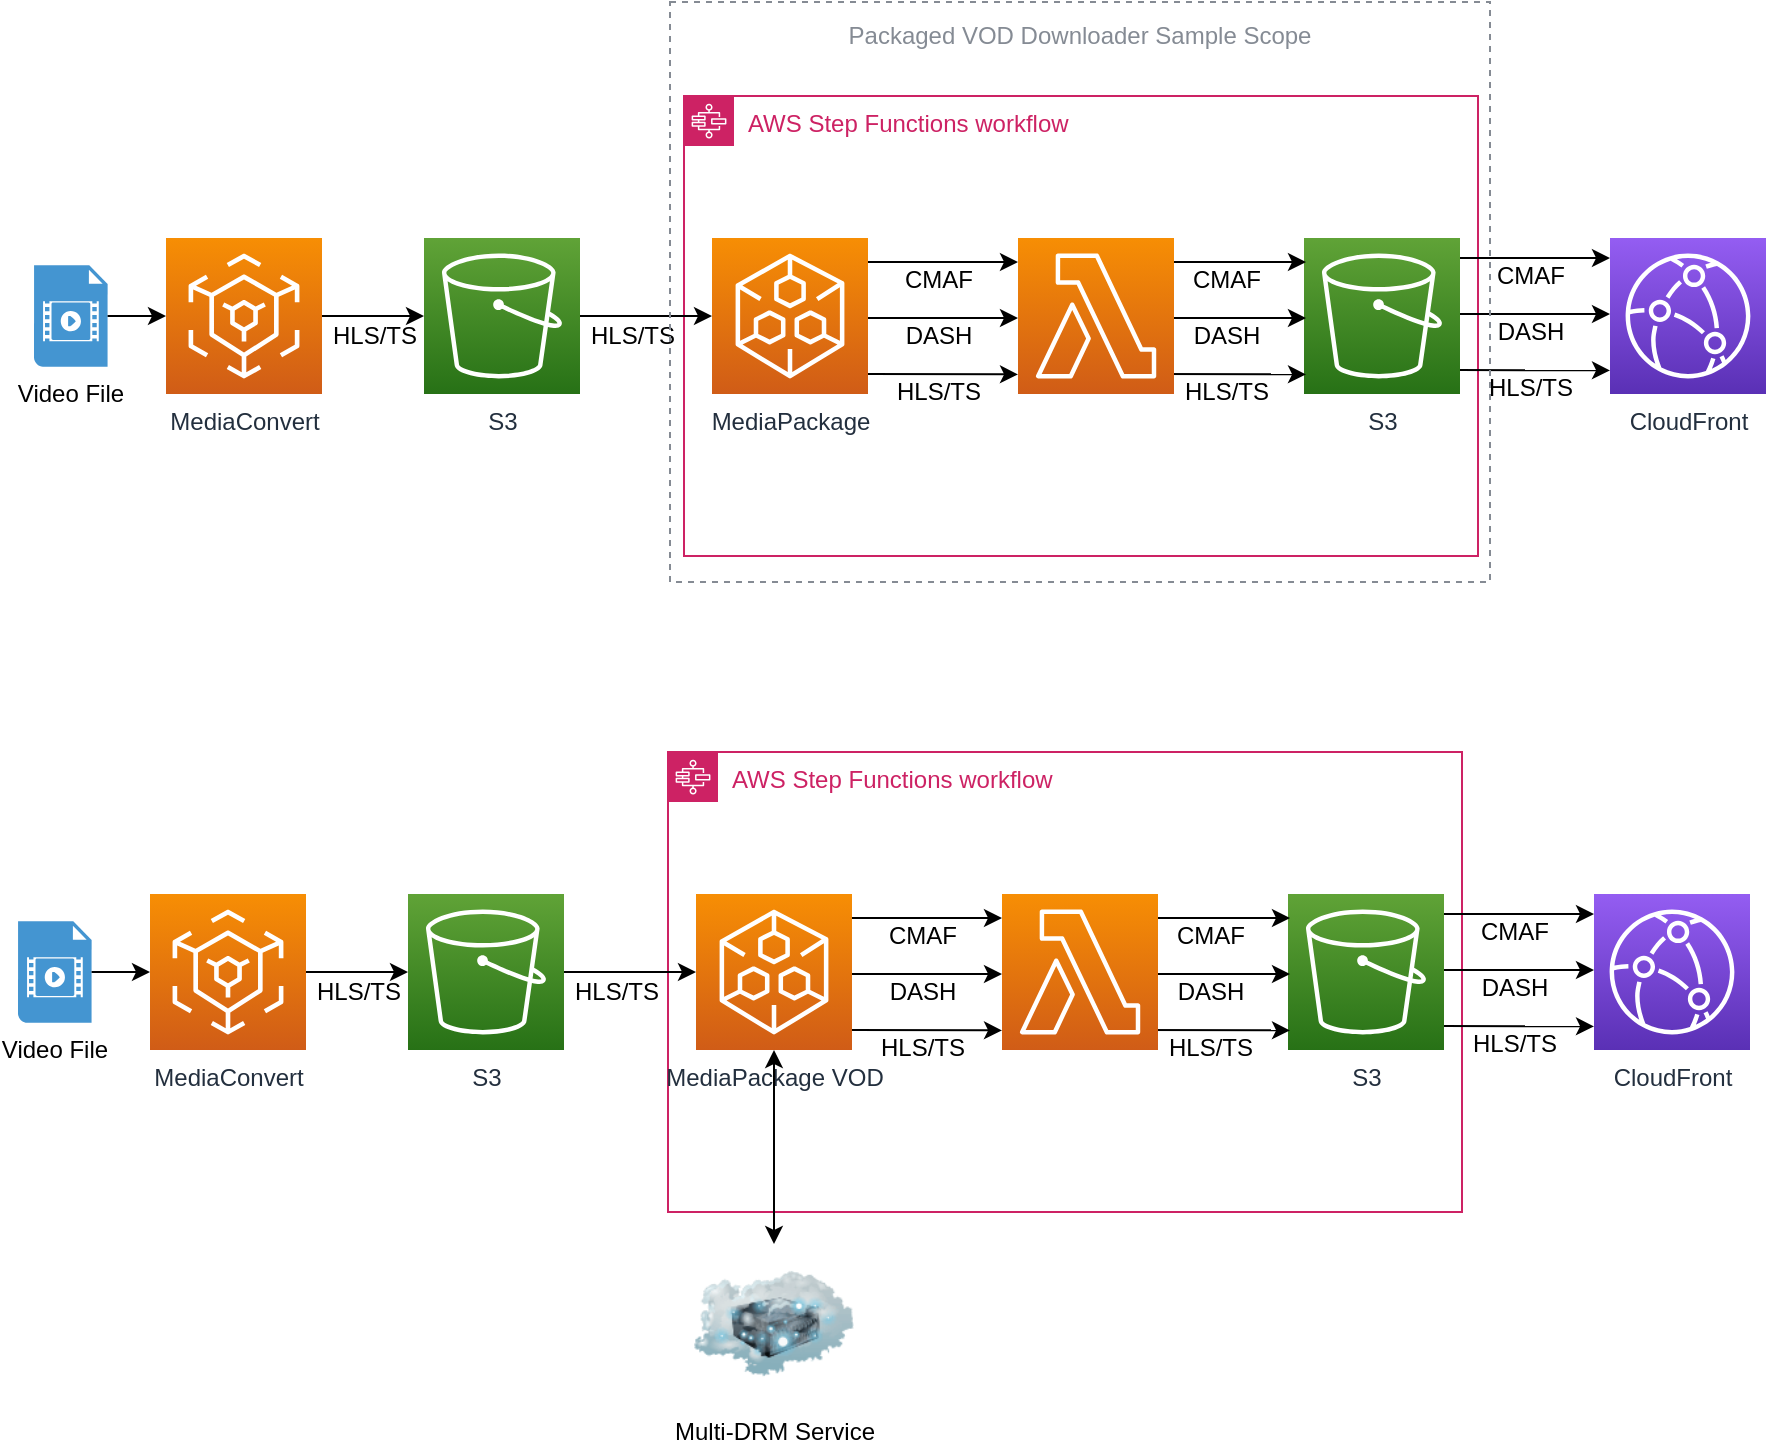 <mxfile version="12.4.8" type="device"><diagram id="6V1RkcjRgHDBsygKQ3vI" name="Page-1"><mxGraphModel dx="946" dy="530" grid="0" gridSize="10" guides="1" tooltips="1" connect="1" arrows="1" fold="1" page="1" pageScale="1" pageWidth="1100" pageHeight="850" math="0" shadow="0"><root><mxCell id="0"/><mxCell id="1" parent="0"/><mxCell id="-QI084EWzheX2AgAQZdk-7" value="AWS Step Functions workflow" style="points=[[0,0],[0.25,0],[0.5,0],[0.75,0],[1,0],[1,0.25],[1,0.5],[1,0.75],[1,1],[0.75,1],[0.5,1],[0.25,1],[0,1],[0,0.75],[0,0.5],[0,0.25]];outlineConnect=0;gradientColor=none;html=1;whiteSpace=wrap;fontSize=12;fontStyle=0;shape=mxgraph.aws4.group;grIcon=mxgraph.aws4.group_aws_step_functions_workflow;strokeColor=#CD2264;fillColor=none;verticalAlign=top;align=left;spacingLeft=30;fontColor=#CD2264;dashed=0;" parent="1" vertex="1"><mxGeometry x="506" y="83" width="397" height="230" as="geometry"/></mxCell><mxCell id="-QI084EWzheX2AgAQZdk-1" value="MediaConvert" style="outlineConnect=0;fontColor=#232F3E;gradientColor=#F78E04;gradientDirection=north;fillColor=#D05C17;strokeColor=#ffffff;dashed=0;verticalLabelPosition=bottom;verticalAlign=top;align=center;html=1;fontSize=12;fontStyle=0;aspect=fixed;shape=mxgraph.aws4.resourceIcon;resIcon=mxgraph.aws4.elemental_mediaconvert;" parent="1" vertex="1"><mxGeometry x="247" y="154" width="78" height="78" as="geometry"/></mxCell><mxCell id="-QI084EWzheX2AgAQZdk-2" value="Video File" style="shadow=0;dashed=0;html=1;strokeColor=none;fillColor=#4495D1;labelPosition=center;verticalLabelPosition=bottom;verticalAlign=top;align=center;outlineConnect=0;shape=mxgraph.veeam.video_file;" parent="1" vertex="1"><mxGeometry x="181" y="167.6" width="36.8" height="50.8" as="geometry"/></mxCell><mxCell id="-QI084EWzheX2AgAQZdk-3" value="MediaPackage" style="outlineConnect=0;fontColor=#232F3E;gradientColor=#F78E04;gradientDirection=north;fillColor=#D05C17;strokeColor=#ffffff;dashed=0;verticalLabelPosition=bottom;verticalAlign=top;align=center;html=1;fontSize=12;fontStyle=0;aspect=fixed;shape=mxgraph.aws4.resourceIcon;resIcon=mxgraph.aws4.elemental_mediapackage;" parent="1" vertex="1"><mxGeometry x="520" y="154" width="78" height="78" as="geometry"/></mxCell><mxCell id="-QI084EWzheX2AgAQZdk-4" value="S3" style="outlineConnect=0;fontColor=#232F3E;gradientColor=#60A337;gradientDirection=north;fillColor=#277116;strokeColor=#ffffff;dashed=0;verticalLabelPosition=bottom;verticalAlign=top;align=center;html=1;fontSize=12;fontStyle=0;aspect=fixed;shape=mxgraph.aws4.resourceIcon;resIcon=mxgraph.aws4.s3;" parent="1" vertex="1"><mxGeometry x="816" y="154" width="78" height="78" as="geometry"/></mxCell><mxCell id="-QI084EWzheX2AgAQZdk-5" value="S3" style="outlineConnect=0;fontColor=#232F3E;gradientColor=#60A337;gradientDirection=north;fillColor=#277116;strokeColor=#ffffff;dashed=0;verticalLabelPosition=bottom;verticalAlign=top;align=center;html=1;fontSize=12;fontStyle=0;aspect=fixed;shape=mxgraph.aws4.resourceIcon;resIcon=mxgraph.aws4.s3;" parent="1" vertex="1"><mxGeometry x="376" y="154" width="78" height="78" as="geometry"/></mxCell><mxCell id="-QI084EWzheX2AgAQZdk-8" value="" style="endArrow=classic;html=1;" parent="1" source="-QI084EWzheX2AgAQZdk-2" target="-QI084EWzheX2AgAQZdk-1" edge="1"><mxGeometry width="50" height="50" relative="1" as="geometry"><mxPoint x="113" y="384" as="sourcePoint"/><mxPoint x="163" y="334" as="targetPoint"/></mxGeometry></mxCell><mxCell id="-QI084EWzheX2AgAQZdk-9" value="" style="endArrow=classic;html=1;" parent="1" source="-QI084EWzheX2AgAQZdk-1" target="-QI084EWzheX2AgAQZdk-5" edge="1"><mxGeometry width="50" height="50" relative="1" as="geometry"><mxPoint x="113" y="384" as="sourcePoint"/><mxPoint x="345" y="334" as="targetPoint"/></mxGeometry></mxCell><mxCell id="-QI084EWzheX2AgAQZdk-10" value="" style="endArrow=classic;html=1;" parent="1" source="-QI084EWzheX2AgAQZdk-5" target="-QI084EWzheX2AgAQZdk-3" edge="1"><mxGeometry width="50" height="50" relative="1" as="geometry"><mxPoint x="106" y="463" as="sourcePoint"/><mxPoint x="156" y="413" as="targetPoint"/></mxGeometry></mxCell><mxCell id="-QI084EWzheX2AgAQZdk-15" value="HLS/TS" style="text;html=1;align=center;verticalAlign=middle;resizable=0;points=[];autosize=1;" parent="1" vertex="1"><mxGeometry x="325" y="194" width="52" height="18" as="geometry"/></mxCell><mxCell id="-QI084EWzheX2AgAQZdk-16" value="HLS/TS" style="text;html=1;align=center;verticalAlign=middle;resizable=0;points=[];autosize=1;" parent="1" vertex="1"><mxGeometry x="454" y="194" width="52" height="18" as="geometry"/></mxCell><mxCell id="-QI084EWzheX2AgAQZdk-22" value="CloudFront" style="outlineConnect=0;fontColor=#232F3E;gradientColor=#945DF2;gradientDirection=north;fillColor=#5A30B5;strokeColor=#ffffff;dashed=0;verticalLabelPosition=bottom;verticalAlign=top;align=center;html=1;fontSize=12;fontStyle=0;aspect=fixed;shape=mxgraph.aws4.resourceIcon;resIcon=mxgraph.aws4.cloudfront;" parent="1" vertex="1"><mxGeometry x="969" y="154" width="78" height="78" as="geometry"/></mxCell><mxCell id="-QI084EWzheX2AgAQZdk-25" value="" style="endArrow=classic;html=1;" parent="1" edge="1"><mxGeometry width="50" height="50" relative="1" as="geometry"><mxPoint x="742.0" y="222.002" as="sourcePoint"/><mxPoint x="817" y="222.198" as="targetPoint"/></mxGeometry></mxCell><mxCell id="-QI084EWzheX2AgAQZdk-26" value="" style="endArrow=classic;html=1;" parent="1" edge="1"><mxGeometry width="50" height="50" relative="1" as="geometry"><mxPoint x="742.0" y="194.002" as="sourcePoint"/><mxPoint x="817" y="194" as="targetPoint"/></mxGeometry></mxCell><mxCell id="-QI084EWzheX2AgAQZdk-27" value="HLS/TS" style="text;html=1;align=center;verticalAlign=middle;resizable=0;points=[];autosize=1;" parent="1" vertex="1"><mxGeometry x="751" y="222" width="52" height="18" as="geometry"/></mxCell><mxCell id="-QI084EWzheX2AgAQZdk-28" value="DASH" style="text;html=1;align=center;verticalAlign=middle;resizable=0;points=[];autosize=1;" parent="1" vertex="1"><mxGeometry x="755.5" y="194" width="43" height="18" as="geometry"/></mxCell><mxCell id="-QI084EWzheX2AgAQZdk-29" value="CMAF" style="text;html=1;align=center;verticalAlign=middle;resizable=0;points=[];autosize=1;" parent="1" vertex="1"><mxGeometry x="755" y="166" width="44" height="18" as="geometry"/></mxCell><mxCell id="-QI084EWzheX2AgAQZdk-31" value="" style="endArrow=classic;html=1;" parent="1" edge="1"><mxGeometry width="50" height="50" relative="1" as="geometry"><mxPoint x="742.0" y="166.002" as="sourcePoint"/><mxPoint x="817" y="166" as="targetPoint"/></mxGeometry></mxCell><mxCell id="-QI084EWzheX2AgAQZdk-32" value="" style="endArrow=classic;html=1;" parent="1" edge="1"><mxGeometry width="50" height="50" relative="1" as="geometry"><mxPoint x="598.0" y="222.002" as="sourcePoint"/><mxPoint x="673" y="222.198" as="targetPoint"/></mxGeometry></mxCell><mxCell id="-QI084EWzheX2AgAQZdk-33" value="" style="endArrow=classic;html=1;" parent="1" edge="1"><mxGeometry width="50" height="50" relative="1" as="geometry"><mxPoint x="598.0" y="194.002" as="sourcePoint"/><mxPoint x="673" y="194" as="targetPoint"/></mxGeometry></mxCell><mxCell id="-QI084EWzheX2AgAQZdk-34" value="HLS/TS" style="text;html=1;align=center;verticalAlign=middle;resizable=0;points=[];autosize=1;" parent="1" vertex="1"><mxGeometry x="607" y="222" width="52" height="18" as="geometry"/></mxCell><mxCell id="-QI084EWzheX2AgAQZdk-35" value="DASH" style="text;html=1;align=center;verticalAlign=middle;resizable=0;points=[];autosize=1;" parent="1" vertex="1"><mxGeometry x="611.5" y="194" width="43" height="18" as="geometry"/></mxCell><mxCell id="-QI084EWzheX2AgAQZdk-36" value="CMAF" style="text;html=1;align=center;verticalAlign=middle;resizable=0;points=[];autosize=1;" parent="1" vertex="1"><mxGeometry x="611" y="166" width="44" height="18" as="geometry"/></mxCell><mxCell id="-QI084EWzheX2AgAQZdk-37" value="" style="endArrow=classic;html=1;" parent="1" edge="1"><mxGeometry width="50" height="50" relative="1" as="geometry"><mxPoint x="598.0" y="166.002" as="sourcePoint"/><mxPoint x="673" y="166" as="targetPoint"/></mxGeometry></mxCell><mxCell id="-QI084EWzheX2AgAQZdk-38" value="" style="endArrow=classic;html=1;" parent="1" edge="1"><mxGeometry width="50" height="50" relative="1" as="geometry"><mxPoint x="894.0" y="220.002" as="sourcePoint"/><mxPoint x="969" y="220.198" as="targetPoint"/></mxGeometry></mxCell><mxCell id="-QI084EWzheX2AgAQZdk-39" value="" style="endArrow=classic;html=1;" parent="1" edge="1"><mxGeometry width="50" height="50" relative="1" as="geometry"><mxPoint x="894.0" y="192.002" as="sourcePoint"/><mxPoint x="969" y="192" as="targetPoint"/></mxGeometry></mxCell><mxCell id="-QI084EWzheX2AgAQZdk-40" value="HLS/TS" style="text;html=1;align=center;verticalAlign=middle;resizable=0;points=[];autosize=1;" parent="1" vertex="1"><mxGeometry x="903" y="220" width="52" height="18" as="geometry"/></mxCell><mxCell id="-QI084EWzheX2AgAQZdk-41" value="DASH" style="text;html=1;align=center;verticalAlign=middle;resizable=0;points=[];autosize=1;" parent="1" vertex="1"><mxGeometry x="907.5" y="192" width="43" height="18" as="geometry"/></mxCell><mxCell id="-QI084EWzheX2AgAQZdk-42" value="CMAF" style="text;html=1;align=center;verticalAlign=middle;resizable=0;points=[];autosize=1;" parent="1" vertex="1"><mxGeometry x="907" y="164" width="44" height="18" as="geometry"/></mxCell><mxCell id="-QI084EWzheX2AgAQZdk-43" value="" style="endArrow=classic;html=1;" parent="1" edge="1"><mxGeometry width="50" height="50" relative="1" as="geometry"><mxPoint x="894.0" y="164.002" as="sourcePoint"/><mxPoint x="969" y="164" as="targetPoint"/></mxGeometry></mxCell><mxCell id="-QI084EWzheX2AgAQZdk-44" value="" style="outlineConnect=0;fontColor=#232F3E;gradientColor=#F78E04;gradientDirection=north;fillColor=#D05C17;strokeColor=#ffffff;dashed=0;verticalLabelPosition=bottom;verticalAlign=top;align=center;html=1;fontSize=12;fontStyle=0;aspect=fixed;shape=mxgraph.aws4.resourceIcon;resIcon=mxgraph.aws4.lambda;" parent="1" vertex="1"><mxGeometry x="673" y="154" width="78" height="78" as="geometry"/></mxCell><mxCell id="k0CTMhvSvrrrKz5V2yOf-1" value="AWS Step Functions workflow" style="points=[[0,0],[0.25,0],[0.5,0],[0.75,0],[1,0],[1,0.25],[1,0.5],[1,0.75],[1,1],[0.75,1],[0.5,1],[0.25,1],[0,1],[0,0.75],[0,0.5],[0,0.25]];outlineConnect=0;gradientColor=none;html=1;whiteSpace=wrap;fontSize=12;fontStyle=0;shape=mxgraph.aws4.group;grIcon=mxgraph.aws4.group_aws_step_functions_workflow;strokeColor=#CD2264;fillColor=none;verticalAlign=top;align=left;spacingLeft=30;fontColor=#CD2264;dashed=0;" parent="1" vertex="1"><mxGeometry x="498" y="411" width="397" height="230" as="geometry"/></mxCell><mxCell id="k0CTMhvSvrrrKz5V2yOf-2" value="MediaConvert" style="outlineConnect=0;fontColor=#232F3E;gradientColor=#F78E04;gradientDirection=north;fillColor=#D05C17;strokeColor=#ffffff;dashed=0;verticalLabelPosition=bottom;verticalAlign=top;align=center;html=1;fontSize=12;fontStyle=0;aspect=fixed;shape=mxgraph.aws4.resourceIcon;resIcon=mxgraph.aws4.elemental_mediaconvert;" parent="1" vertex="1"><mxGeometry x="239" y="482" width="78" height="78" as="geometry"/></mxCell><mxCell id="k0CTMhvSvrrrKz5V2yOf-3" value="Video File" style="shadow=0;dashed=0;html=1;strokeColor=none;fillColor=#4495D1;labelPosition=center;verticalLabelPosition=bottom;verticalAlign=top;align=center;outlineConnect=0;shape=mxgraph.veeam.video_file;" parent="1" vertex="1"><mxGeometry x="173" y="495.6" width="36.8" height="50.8" as="geometry"/></mxCell><mxCell id="k0CTMhvSvrrrKz5V2yOf-4" value="MediaPackage VOD" style="outlineConnect=0;fontColor=#232F3E;gradientColor=#F78E04;gradientDirection=north;fillColor=#D05C17;strokeColor=#ffffff;dashed=0;verticalLabelPosition=bottom;verticalAlign=top;align=center;html=1;fontSize=12;fontStyle=0;aspect=fixed;shape=mxgraph.aws4.resourceIcon;resIcon=mxgraph.aws4.elemental_mediapackage;" parent="1" vertex="1"><mxGeometry x="512" y="482" width="78" height="78" as="geometry"/></mxCell><mxCell id="k0CTMhvSvrrrKz5V2yOf-5" value="S3" style="outlineConnect=0;fontColor=#232F3E;gradientColor=#60A337;gradientDirection=north;fillColor=#277116;strokeColor=#ffffff;dashed=0;verticalLabelPosition=bottom;verticalAlign=top;align=center;html=1;fontSize=12;fontStyle=0;aspect=fixed;shape=mxgraph.aws4.resourceIcon;resIcon=mxgraph.aws4.s3;" parent="1" vertex="1"><mxGeometry x="808" y="482" width="78" height="78" as="geometry"/></mxCell><mxCell id="k0CTMhvSvrrrKz5V2yOf-6" value="S3" style="outlineConnect=0;fontColor=#232F3E;gradientColor=#60A337;gradientDirection=north;fillColor=#277116;strokeColor=#ffffff;dashed=0;verticalLabelPosition=bottom;verticalAlign=top;align=center;html=1;fontSize=12;fontStyle=0;aspect=fixed;shape=mxgraph.aws4.resourceIcon;resIcon=mxgraph.aws4.s3;" parent="1" vertex="1"><mxGeometry x="368" y="482" width="78" height="78" as="geometry"/></mxCell><mxCell id="k0CTMhvSvrrrKz5V2yOf-7" value="" style="endArrow=classic;html=1;" parent="1" source="k0CTMhvSvrrrKz5V2yOf-3" target="k0CTMhvSvrrrKz5V2yOf-2" edge="1"><mxGeometry width="50" height="50" relative="1" as="geometry"><mxPoint x="105" y="712" as="sourcePoint"/><mxPoint x="155" y="662" as="targetPoint"/></mxGeometry></mxCell><mxCell id="k0CTMhvSvrrrKz5V2yOf-8" value="" style="endArrow=classic;html=1;" parent="1" source="k0CTMhvSvrrrKz5V2yOf-2" target="k0CTMhvSvrrrKz5V2yOf-6" edge="1"><mxGeometry width="50" height="50" relative="1" as="geometry"><mxPoint x="105" y="712" as="sourcePoint"/><mxPoint x="337" y="662" as="targetPoint"/></mxGeometry></mxCell><mxCell id="k0CTMhvSvrrrKz5V2yOf-9" value="" style="endArrow=classic;html=1;" parent="1" source="k0CTMhvSvrrrKz5V2yOf-6" target="k0CTMhvSvrrrKz5V2yOf-4" edge="1"><mxGeometry width="50" height="50" relative="1" as="geometry"><mxPoint x="98" y="791" as="sourcePoint"/><mxPoint x="148" y="741" as="targetPoint"/></mxGeometry></mxCell><mxCell id="k0CTMhvSvrrrKz5V2yOf-10" value="HLS/TS" style="text;html=1;align=center;verticalAlign=middle;resizable=0;points=[];autosize=1;" parent="1" vertex="1"><mxGeometry x="317" y="522" width="52" height="18" as="geometry"/></mxCell><mxCell id="k0CTMhvSvrrrKz5V2yOf-11" value="HLS/TS" style="text;html=1;align=center;verticalAlign=middle;resizable=0;points=[];autosize=1;" parent="1" vertex="1"><mxGeometry x="446" y="522" width="52" height="18" as="geometry"/></mxCell><mxCell id="k0CTMhvSvrrrKz5V2yOf-12" value="CloudFront" style="outlineConnect=0;fontColor=#232F3E;gradientColor=#945DF2;gradientDirection=north;fillColor=#5A30B5;strokeColor=#ffffff;dashed=0;verticalLabelPosition=bottom;verticalAlign=top;align=center;html=1;fontSize=12;fontStyle=0;aspect=fixed;shape=mxgraph.aws4.resourceIcon;resIcon=mxgraph.aws4.cloudfront;" parent="1" vertex="1"><mxGeometry x="961" y="482" width="78" height="78" as="geometry"/></mxCell><mxCell id="k0CTMhvSvrrrKz5V2yOf-13" value="" style="endArrow=classic;html=1;" parent="1" edge="1"><mxGeometry width="50" height="50" relative="1" as="geometry"><mxPoint x="734.0" y="550.002" as="sourcePoint"/><mxPoint x="809" y="550.198" as="targetPoint"/></mxGeometry></mxCell><mxCell id="k0CTMhvSvrrrKz5V2yOf-14" value="" style="endArrow=classic;html=1;" parent="1" edge="1"><mxGeometry width="50" height="50" relative="1" as="geometry"><mxPoint x="734.0" y="522.002" as="sourcePoint"/><mxPoint x="809" y="522" as="targetPoint"/></mxGeometry></mxCell><mxCell id="k0CTMhvSvrrrKz5V2yOf-15" value="HLS/TS" style="text;html=1;align=center;verticalAlign=middle;resizable=0;points=[];autosize=1;" parent="1" vertex="1"><mxGeometry x="743" y="550" width="52" height="18" as="geometry"/></mxCell><mxCell id="k0CTMhvSvrrrKz5V2yOf-16" value="DASH" style="text;html=1;align=center;verticalAlign=middle;resizable=0;points=[];autosize=1;" parent="1" vertex="1"><mxGeometry x="747.5" y="522" width="43" height="18" as="geometry"/></mxCell><mxCell id="k0CTMhvSvrrrKz5V2yOf-17" value="CMAF" style="text;html=1;align=center;verticalAlign=middle;resizable=0;points=[];autosize=1;" parent="1" vertex="1"><mxGeometry x="747" y="494" width="44" height="18" as="geometry"/></mxCell><mxCell id="k0CTMhvSvrrrKz5V2yOf-18" value="" style="endArrow=classic;html=1;" parent="1" edge="1"><mxGeometry width="50" height="50" relative="1" as="geometry"><mxPoint x="734.0" y="494.002" as="sourcePoint"/><mxPoint x="809" y="494" as="targetPoint"/></mxGeometry></mxCell><mxCell id="k0CTMhvSvrrrKz5V2yOf-19" value="" style="endArrow=classic;html=1;" parent="1" edge="1"><mxGeometry width="50" height="50" relative="1" as="geometry"><mxPoint x="590.0" y="550.002" as="sourcePoint"/><mxPoint x="665" y="550.198" as="targetPoint"/></mxGeometry></mxCell><mxCell id="k0CTMhvSvrrrKz5V2yOf-20" value="" style="endArrow=classic;html=1;" parent="1" edge="1"><mxGeometry width="50" height="50" relative="1" as="geometry"><mxPoint x="590.0" y="522.002" as="sourcePoint"/><mxPoint x="665" y="522" as="targetPoint"/></mxGeometry></mxCell><mxCell id="k0CTMhvSvrrrKz5V2yOf-21" value="HLS/TS" style="text;html=1;align=center;verticalAlign=middle;resizable=0;points=[];autosize=1;" parent="1" vertex="1"><mxGeometry x="599" y="550" width="52" height="18" as="geometry"/></mxCell><mxCell id="k0CTMhvSvrrrKz5V2yOf-22" value="DASH" style="text;html=1;align=center;verticalAlign=middle;resizable=0;points=[];autosize=1;" parent="1" vertex="1"><mxGeometry x="603.5" y="522" width="43" height="18" as="geometry"/></mxCell><mxCell id="k0CTMhvSvrrrKz5V2yOf-23" value="CMAF" style="text;html=1;align=center;verticalAlign=middle;resizable=0;points=[];autosize=1;" parent="1" vertex="1"><mxGeometry x="603" y="494" width="44" height="18" as="geometry"/></mxCell><mxCell id="k0CTMhvSvrrrKz5V2yOf-24" value="" style="endArrow=classic;html=1;" parent="1" edge="1"><mxGeometry width="50" height="50" relative="1" as="geometry"><mxPoint x="590.0" y="494.002" as="sourcePoint"/><mxPoint x="665" y="494" as="targetPoint"/></mxGeometry></mxCell><mxCell id="k0CTMhvSvrrrKz5V2yOf-25" value="" style="endArrow=classic;html=1;" parent="1" edge="1"><mxGeometry width="50" height="50" relative="1" as="geometry"><mxPoint x="886.0" y="548.002" as="sourcePoint"/><mxPoint x="961" y="548.198" as="targetPoint"/></mxGeometry></mxCell><mxCell id="k0CTMhvSvrrrKz5V2yOf-26" value="" style="endArrow=classic;html=1;" parent="1" edge="1"><mxGeometry width="50" height="50" relative="1" as="geometry"><mxPoint x="886.0" y="520.002" as="sourcePoint"/><mxPoint x="961" y="520" as="targetPoint"/></mxGeometry></mxCell><mxCell id="k0CTMhvSvrrrKz5V2yOf-27" value="HLS/TS" style="text;html=1;align=center;verticalAlign=middle;resizable=0;points=[];autosize=1;" parent="1" vertex="1"><mxGeometry x="895" y="548" width="52" height="18" as="geometry"/></mxCell><mxCell id="k0CTMhvSvrrrKz5V2yOf-28" value="DASH" style="text;html=1;align=center;verticalAlign=middle;resizable=0;points=[];autosize=1;" parent="1" vertex="1"><mxGeometry x="899.5" y="520" width="43" height="18" as="geometry"/></mxCell><mxCell id="k0CTMhvSvrrrKz5V2yOf-29" value="CMAF" style="text;html=1;align=center;verticalAlign=middle;resizable=0;points=[];autosize=1;" parent="1" vertex="1"><mxGeometry x="899" y="492" width="44" height="18" as="geometry"/></mxCell><mxCell id="k0CTMhvSvrrrKz5V2yOf-30" value="" style="endArrow=classic;html=1;" parent="1" edge="1"><mxGeometry width="50" height="50" relative="1" as="geometry"><mxPoint x="886.0" y="492.002" as="sourcePoint"/><mxPoint x="961" y="492" as="targetPoint"/></mxGeometry></mxCell><mxCell id="k0CTMhvSvrrrKz5V2yOf-31" value="" style="outlineConnect=0;fontColor=#232F3E;gradientColor=#F78E04;gradientDirection=north;fillColor=#D05C17;strokeColor=#ffffff;dashed=0;verticalLabelPosition=bottom;verticalAlign=top;align=center;html=1;fontSize=12;fontStyle=0;aspect=fixed;shape=mxgraph.aws4.resourceIcon;resIcon=mxgraph.aws4.lambda;" parent="1" vertex="1"><mxGeometry x="665" y="482" width="78" height="78" as="geometry"/></mxCell><mxCell id="k0CTMhvSvrrrKz5V2yOf-32" value="Multi-DRM Service" style="image;html=1;labelBackgroundColor=#ffffff;image=img/lib/clip_art/networking/Cloud_Server_128x128.png" parent="1" vertex="1"><mxGeometry x="511" y="657" width="80" height="80" as="geometry"/></mxCell><mxCell id="k0CTMhvSvrrrKz5V2yOf-33" value="" style="endArrow=classic;startArrow=classic;html=1;" parent="1" source="k0CTMhvSvrrrKz5V2yOf-32" target="k0CTMhvSvrrrKz5V2yOf-4" edge="1"><mxGeometry width="50" height="50" relative="1" as="geometry"><mxPoint x="305" y="739" as="sourcePoint"/><mxPoint x="355" y="689" as="targetPoint"/></mxGeometry></mxCell><mxCell id="AZIrvIOcVigEjCeqIHvv-1" value="Packaged VOD Downloader Sample Scope" style="outlineConnect=0;gradientColor=none;html=1;whiteSpace=wrap;fontSize=12;fontStyle=0;strokeColor=#858B94;fillColor=none;verticalAlign=top;align=center;fontColor=#858B94;dashed=1;spacingTop=3;" parent="1" vertex="1"><mxGeometry x="499" y="36" width="410" height="290" as="geometry"/></mxCell></root></mxGraphModel></diagram></mxfile>
